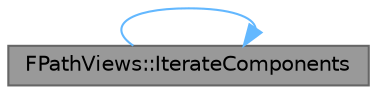 digraph "FPathViews::IterateComponents"
{
 // INTERACTIVE_SVG=YES
 // LATEX_PDF_SIZE
  bgcolor="transparent";
  edge [fontname=Helvetica,fontsize=10,labelfontname=Helvetica,labelfontsize=10];
  node [fontname=Helvetica,fontsize=10,shape=box,height=0.2,width=0.4];
  rankdir="LR";
  Node1 [id="Node000001",label="FPathViews::IterateComponents",height=0.2,width=0.4,color="gray40", fillcolor="grey60", style="filled", fontcolor="black",tooltip="Splits InPath into individual directory components, and calls ComponentVisitor on each."];
  Node1 -> Node1 [id="edge1_Node000001_Node000001",color="steelblue1",style="solid",tooltip=" "];
}
